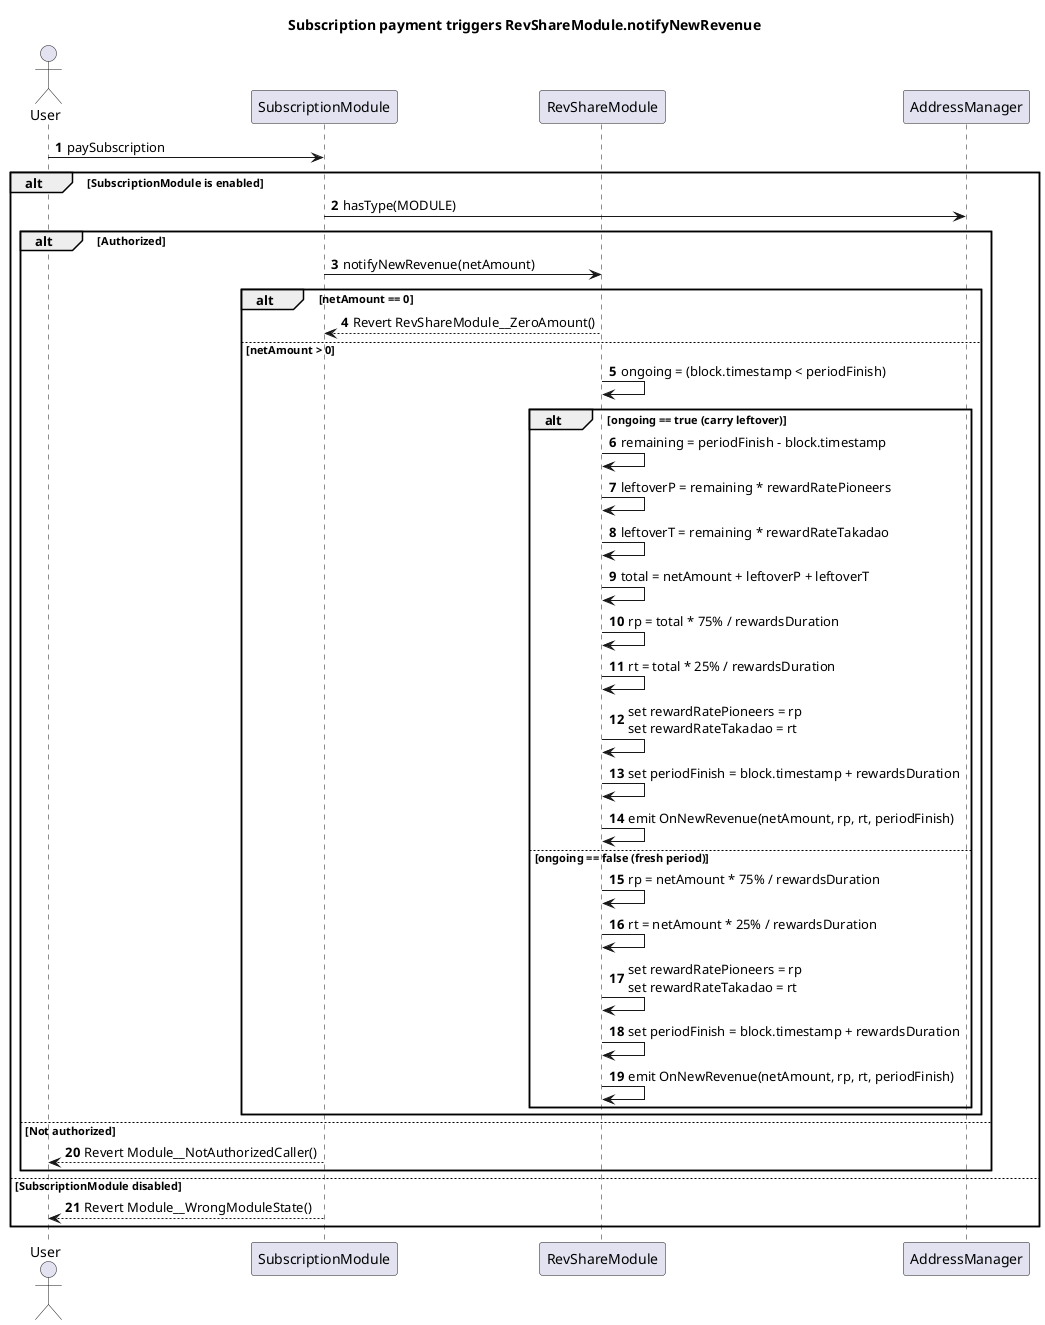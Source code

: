 @startuml Notify New Revenue (via SubscriptionModule)
title Subscription payment triggers RevShareModule.notifyNewRevenue
autonumber

actor User as Subscriber
participant SubscriptionModule
participant RevShareModule
participant AddressManager

Subscriber -> SubscriptionModule: paySubscription

alt SubscriptionModule is enabled
    ' --- Authorization path via AddressManager (example role) ---
    SubscriptionModule -> AddressManager: hasType(MODULE)
    alt Authorized
      SubscriptionModule -> RevShareModule: notifyNewRevenue(netAmount)

      alt netAmount == 0
        RevShareModule --> SubscriptionModule: Revert RevShareModule__ZeroAmount()
      else netAmount > 0
        ' Determine whether previous stream is still active
        RevShareModule -> RevShareModule: ongoing = (block.timestamp < periodFinish)

        alt ongoing == true (carry leftover)
          RevShareModule -> RevShareModule: remaining = periodFinish - block.timestamp
          RevShareModule -> RevShareModule: leftoverP = remaining * rewardRatePioneers
          RevShareModule -> RevShareModule: leftoverT = remaining * rewardRateTakadao
          RevShareModule -> RevShareModule: total = netAmount + leftoverP + leftoverT
          RevShareModule -> RevShareModule: rp = total * 75% / rewardsDuration
          RevShareModule -> RevShareModule: rt = total * 25% / rewardsDuration
          RevShareModule -> RevShareModule: set rewardRatePioneers = rp\nset rewardRateTakadao = rt
          RevShareModule -> RevShareModule: set periodFinish = block.timestamp + rewardsDuration
          RevShareModule -> RevShareModule: emit OnNewRevenue(netAmount, rp, rt, periodFinish)
        else ongoing == false (fresh period)
          RevShareModule -> RevShareModule: rp = netAmount * 75% / rewardsDuration
          RevShareModule -> RevShareModule: rt = netAmount * 25% / rewardsDuration
          RevShareModule -> RevShareModule: set rewardRatePioneers = rp\nset rewardRateTakadao = rt
          RevShareModule -> RevShareModule: set periodFinish = block.timestamp + rewardsDuration
          RevShareModule -> RevShareModule: emit OnNewRevenue(netAmount, rp, rt, periodFinish)
        end
      end

    else Not authorized
      SubscriptionModule --> Subscriber: Revert Module__NotAuthorizedCaller()
    end

else SubscriptionModule disabled
  SubscriptionModule --> Subscriber: Revert Module__WrongModuleState()
end

@enduml
